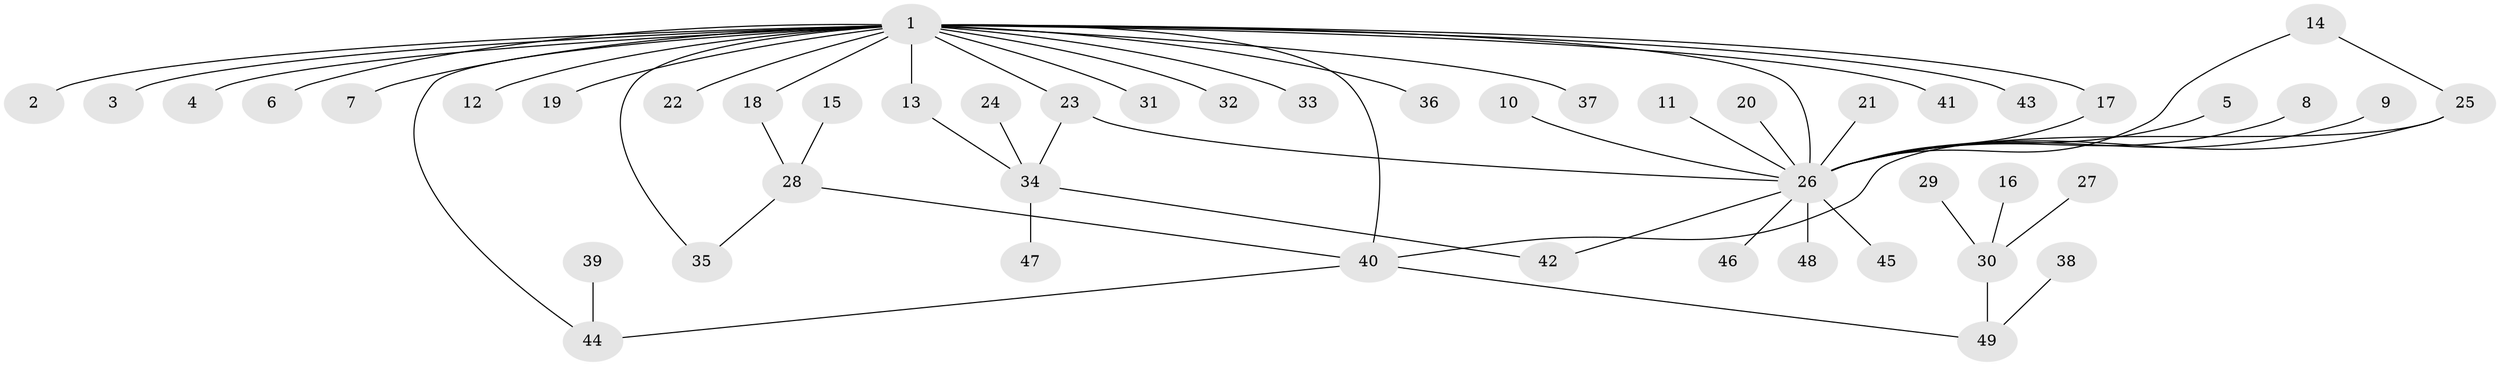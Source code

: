 // original degree distribution, {26: 0.010526315789473684, 2: 0.29473684210526313, 5: 0.031578947368421054, 10: 0.010526315789473684, 3: 0.07368421052631578, 11: 0.010526315789473684, 4: 0.06315789473684211, 1: 0.49473684210526314, 6: 0.010526315789473684}
// Generated by graph-tools (version 1.1) at 2025/25/03/09/25 03:25:56]
// undirected, 49 vertices, 57 edges
graph export_dot {
graph [start="1"]
  node [color=gray90,style=filled];
  1;
  2;
  3;
  4;
  5;
  6;
  7;
  8;
  9;
  10;
  11;
  12;
  13;
  14;
  15;
  16;
  17;
  18;
  19;
  20;
  21;
  22;
  23;
  24;
  25;
  26;
  27;
  28;
  29;
  30;
  31;
  32;
  33;
  34;
  35;
  36;
  37;
  38;
  39;
  40;
  41;
  42;
  43;
  44;
  45;
  46;
  47;
  48;
  49;
  1 -- 2 [weight=1.0];
  1 -- 3 [weight=1.0];
  1 -- 4 [weight=1.0];
  1 -- 6 [weight=1.0];
  1 -- 7 [weight=1.0];
  1 -- 12 [weight=1.0];
  1 -- 13 [weight=1.0];
  1 -- 17 [weight=1.0];
  1 -- 18 [weight=1.0];
  1 -- 19 [weight=1.0];
  1 -- 22 [weight=1.0];
  1 -- 23 [weight=1.0];
  1 -- 26 [weight=1.0];
  1 -- 31 [weight=1.0];
  1 -- 32 [weight=1.0];
  1 -- 33 [weight=1.0];
  1 -- 35 [weight=1.0];
  1 -- 36 [weight=1.0];
  1 -- 37 [weight=1.0];
  1 -- 40 [weight=1.0];
  1 -- 41 [weight=1.0];
  1 -- 43 [weight=1.0];
  1 -- 44 [weight=1.0];
  5 -- 26 [weight=1.0];
  8 -- 26 [weight=1.0];
  9 -- 26 [weight=1.0];
  10 -- 26 [weight=1.0];
  11 -- 26 [weight=1.0];
  13 -- 34 [weight=1.0];
  14 -- 25 [weight=1.0];
  14 -- 26 [weight=1.0];
  15 -- 28 [weight=1.0];
  16 -- 30 [weight=1.0];
  17 -- 26 [weight=1.0];
  18 -- 28 [weight=1.0];
  20 -- 26 [weight=2.0];
  21 -- 26 [weight=1.0];
  23 -- 26 [weight=1.0];
  23 -- 34 [weight=1.0];
  24 -- 34 [weight=1.0];
  25 -- 26 [weight=1.0];
  25 -- 40 [weight=1.0];
  26 -- 42 [weight=1.0];
  26 -- 45 [weight=1.0];
  26 -- 46 [weight=1.0];
  26 -- 48 [weight=1.0];
  27 -- 30 [weight=1.0];
  28 -- 35 [weight=1.0];
  28 -- 40 [weight=1.0];
  29 -- 30 [weight=1.0];
  30 -- 49 [weight=1.0];
  34 -- 42 [weight=1.0];
  34 -- 47 [weight=1.0];
  38 -- 49 [weight=1.0];
  39 -- 44 [weight=2.0];
  40 -- 44 [weight=1.0];
  40 -- 49 [weight=1.0];
}
